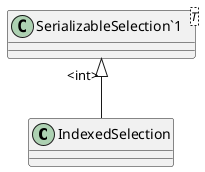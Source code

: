 @startuml
class IndexedSelection {
}
class "SerializableSelection`1"<T> {
}
"SerializableSelection`1" "<int>" <|-- IndexedSelection
@enduml
